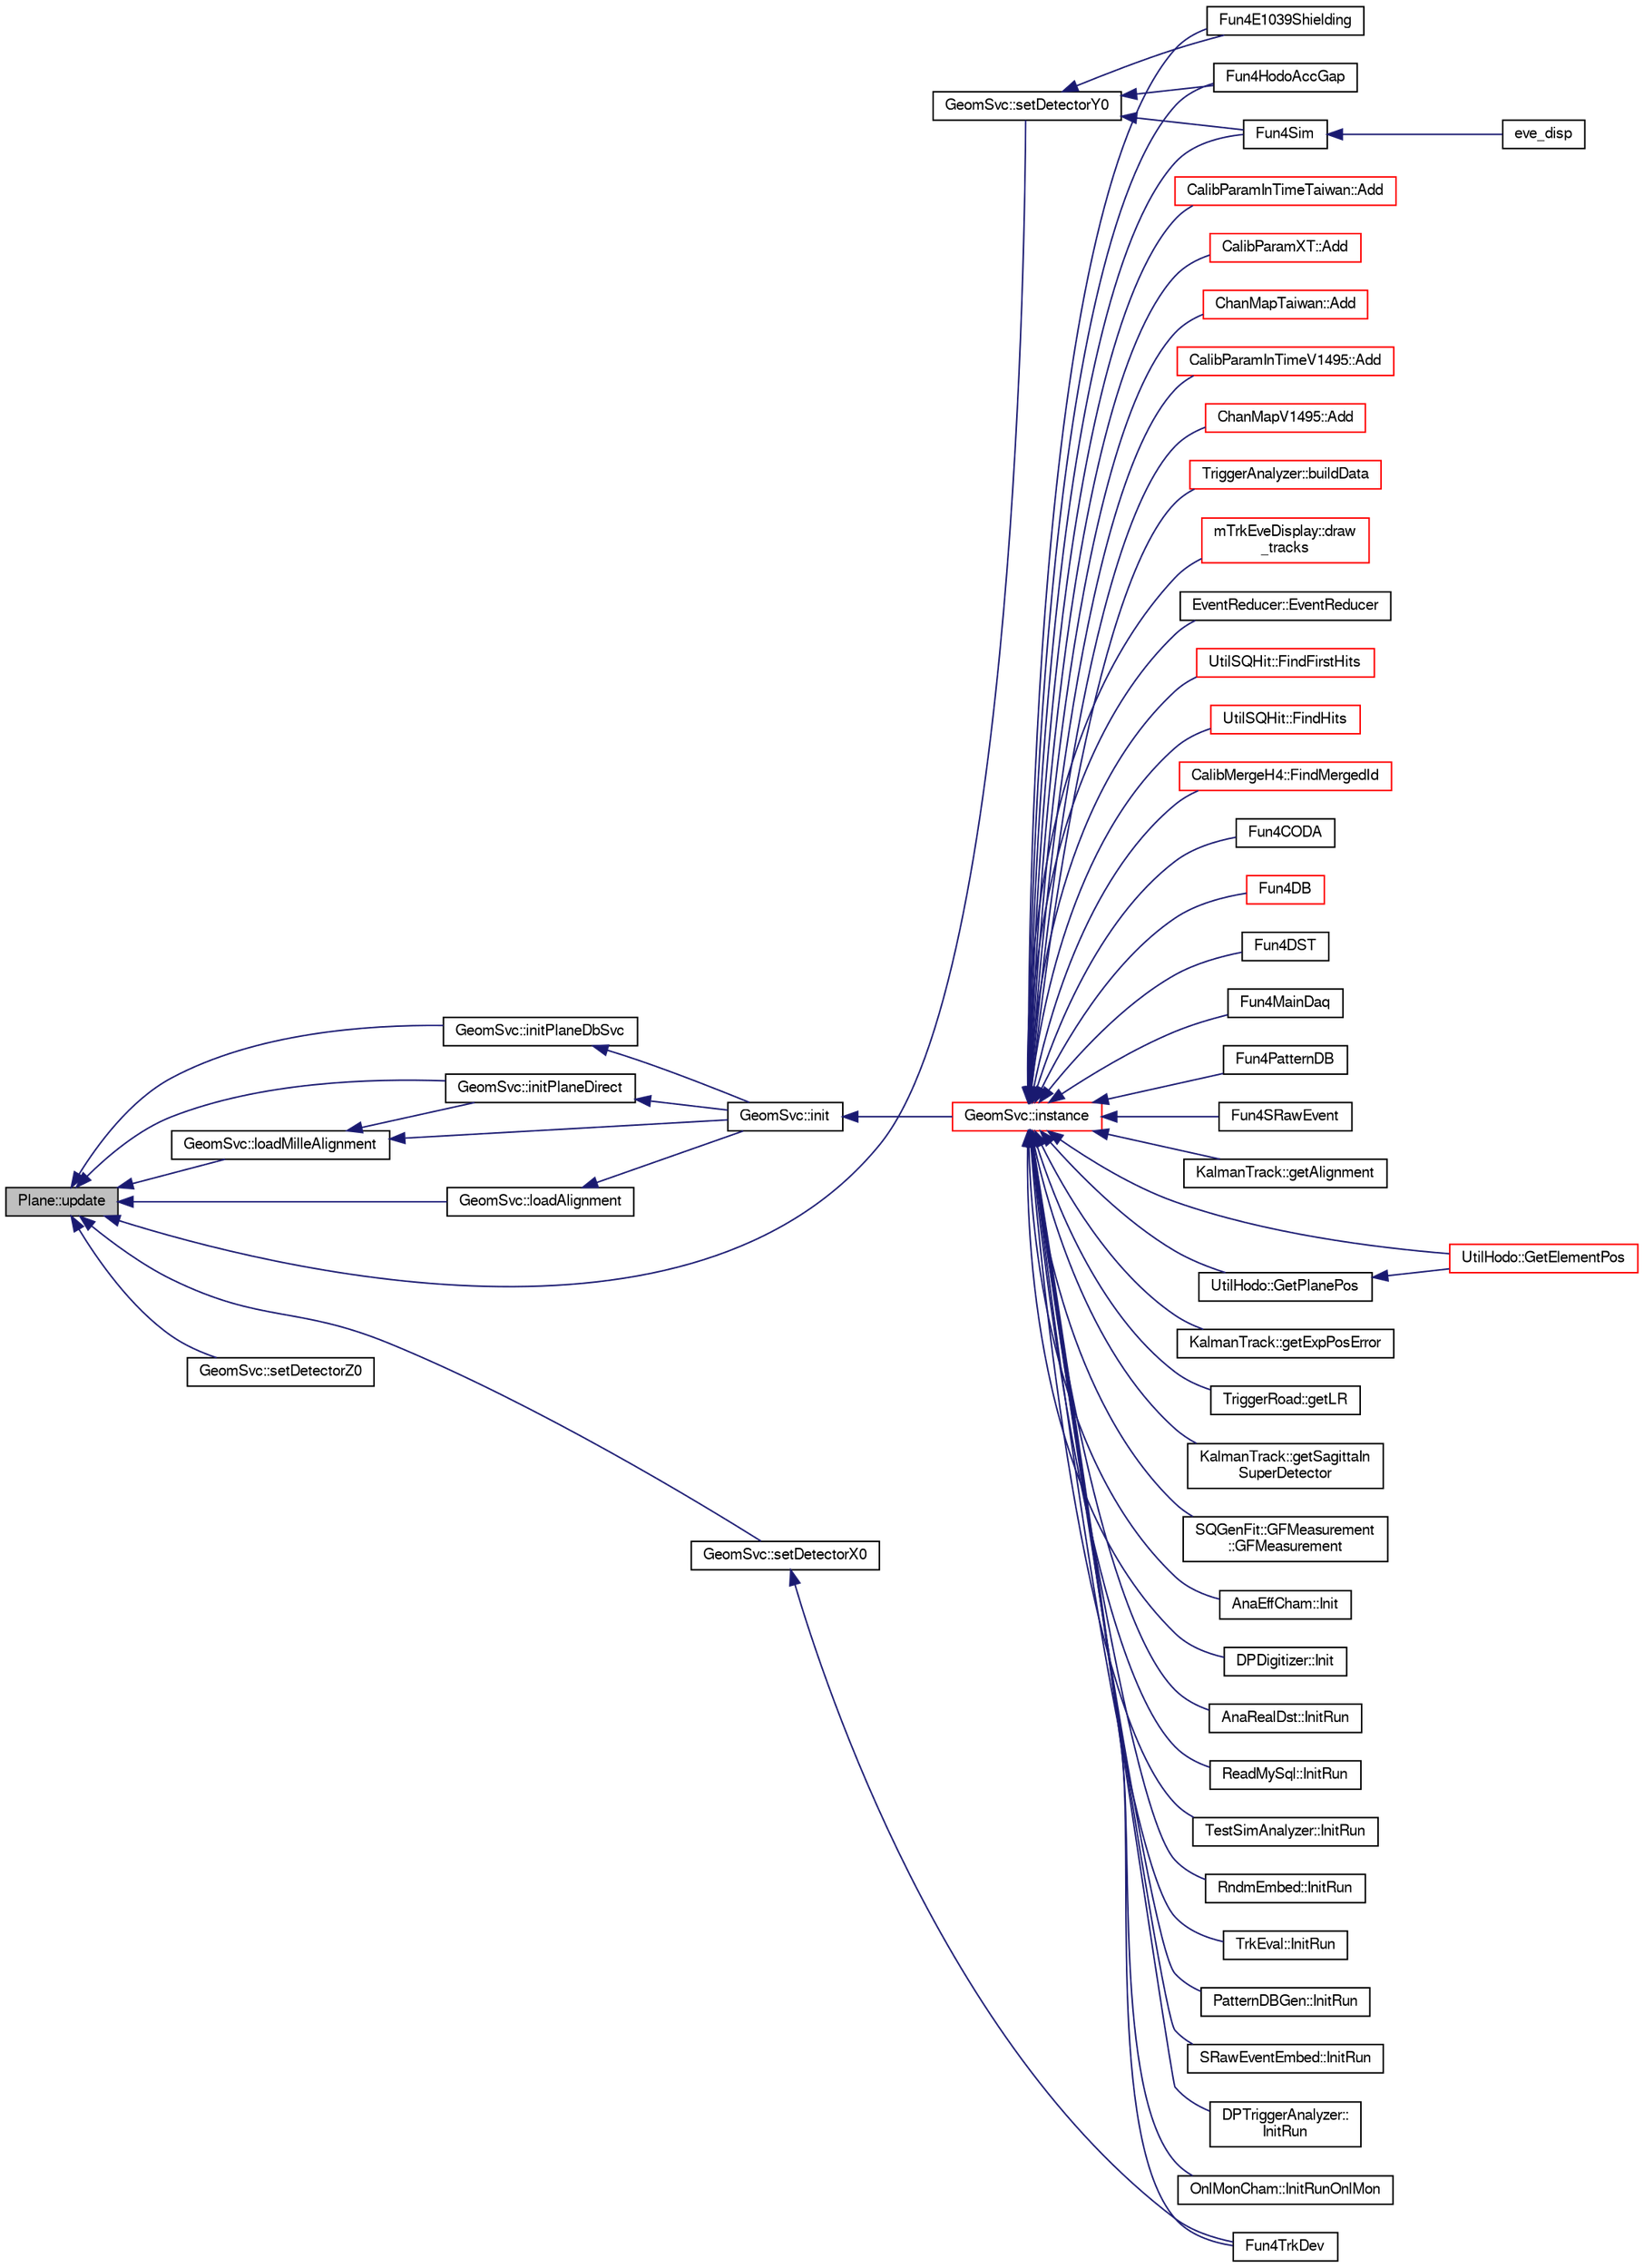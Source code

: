 digraph "Plane::update"
{
  bgcolor="transparent";
  edge [fontname="FreeSans",fontsize="10",labelfontname="FreeSans",labelfontsize="10"];
  node [fontname="FreeSans",fontsize="10",shape=record];
  rankdir="LR";
  Node1 [label="Plane::update",height=0.2,width=0.4,color="black", fillcolor="grey75", style="filled" fontcolor="black"];
  Node1 -> Node2 [dir="back",color="midnightblue",fontsize="10",style="solid",fontname="FreeSans"];
  Node2 [label="GeomSvc::initPlaneDbSvc",height=0.2,width=0.4,color="black",URL="$d0/da0/classGeomSvc.html#adbe1473f9b3a8ff942da8d7d8ee28322"];
  Node2 -> Node3 [dir="back",color="midnightblue",fontsize="10",style="solid",fontname="FreeSans"];
  Node3 [label="GeomSvc::init",height=0.2,width=0.4,color="black",URL="$d0/da0/classGeomSvc.html#a96ec4efc82cbaed0b5623e4dd69385b6",tooltip="Initialization, either from MySQL or from ascii file. "];
  Node3 -> Node4 [dir="back",color="midnightblue",fontsize="10",style="solid",fontname="FreeSans"];
  Node4 [label="GeomSvc::instance",height=0.2,width=0.4,color="red",URL="$d0/da0/classGeomSvc.html#a2b7ecf5467120206b9479654c48ad7c4",tooltip="singlton instance "];
  Node4 -> Node5 [dir="back",color="midnightblue",fontsize="10",style="solid",fontname="FreeSans"];
  Node5 [label="CalibParamInTimeTaiwan::Add",height=0.2,width=0.4,color="red",URL="$d7/dec/classCalibParamInTimeTaiwan.html#a1864ffda0e47eb50d37155b015ab41e3"];
  Node4 -> Node6 [dir="back",color="midnightblue",fontsize="10",style="solid",fontname="FreeSans"];
  Node6 [label="CalibParamXT::Add",height=0.2,width=0.4,color="red",URL="$da/d44/classCalibParamXT.html#a32a4f4fd39fdaf747ae045e46e58dd0e"];
  Node4 -> Node7 [dir="back",color="midnightblue",fontsize="10",style="solid",fontname="FreeSans"];
  Node7 [label="ChanMapTaiwan::Add",height=0.2,width=0.4,color="red",URL="$d3/d21/classChanMapTaiwan.html#a935b6903c5a4e4476f295f6a74185ec1"];
  Node4 -> Node8 [dir="back",color="midnightblue",fontsize="10",style="solid",fontname="FreeSans"];
  Node8 [label="CalibParamInTimeV1495::Add",height=0.2,width=0.4,color="red",URL="$d0/dd2/classCalibParamInTimeV1495.html#ac884b85f75be97c5e9739672aad4daa5"];
  Node4 -> Node9 [dir="back",color="midnightblue",fontsize="10",style="solid",fontname="FreeSans"];
  Node9 [label="ChanMapV1495::Add",height=0.2,width=0.4,color="red",URL="$d2/d4f/classChanMapV1495.html#a9d862c27c34e68d981207daaf607643c"];
  Node4 -> Node10 [dir="back",color="midnightblue",fontsize="10",style="solid",fontname="FreeSans"];
  Node10 [label="TriggerAnalyzer::buildData",height=0.2,width=0.4,color="red",URL="$d6/deb/classTriggerAnalyzer.html#a095d42811ed0348e26a4e42b1cc12d49"];
  Node4 -> Node11 [dir="back",color="midnightblue",fontsize="10",style="solid",fontname="FreeSans"];
  Node11 [label="mTrkEveDisplay::draw\l_tracks",height=0.2,width=0.4,color="red",URL="$d3/de7/classmTrkEveDisplay.html#a9dccd02ff8c77a1e34236d4575644100"];
  Node4 -> Node12 [dir="back",color="midnightblue",fontsize="10",style="solid",fontname="FreeSans"];
  Node12 [label="EventReducer::EventReducer",height=0.2,width=0.4,color="black",URL="$d5/dda/classEventReducer.html#a561a06dc56cee12696d12ba18d207433"];
  Node4 -> Node13 [dir="back",color="midnightblue",fontsize="10",style="solid",fontname="FreeSans"];
  Node13 [label="UtilSQHit::FindFirstHits",height=0.2,width=0.4,color="red",URL="$d0/dc5/namespaceUtilSQHit.html#abdff6fa42902fb1c95f27ed88e61e3f0"];
  Node4 -> Node14 [dir="back",color="midnightblue",fontsize="10",style="solid",fontname="FreeSans"];
  Node14 [label="UtilSQHit::FindHits",height=0.2,width=0.4,color="red",URL="$d0/dc5/namespaceUtilSQHit.html#aca695e2deb5df31564d6f1601816fe9e"];
  Node4 -> Node15 [dir="back",color="midnightblue",fontsize="10",style="solid",fontname="FreeSans"];
  Node15 [label="CalibMergeH4::FindMergedId",height=0.2,width=0.4,color="red",URL="$df/d49/classCalibMergeH4.html#a651755d39b1030cacdbf52a52ef67c63"];
  Node4 -> Node16 [dir="back",color="midnightblue",fontsize="10",style="solid",fontname="FreeSans"];
  Node16 [label="Fun4CODA",height=0.2,width=0.4,color="black",URL="$db/dbe/Fun4CODA_8C.html#a1bbee777074605aa2a59ddf9b2b52742"];
  Node4 -> Node17 [dir="back",color="midnightblue",fontsize="10",style="solid",fontname="FreeSans"];
  Node17 [label="Fun4DB",height=0.2,width=0.4,color="red",URL="$df/dc0/Fun4DB_8C.html#a156048b96f7485e3cc410afbc05fc286"];
  Node4 -> Node18 [dir="back",color="midnightblue",fontsize="10",style="solid",fontname="FreeSans"];
  Node18 [label="Fun4DST",height=0.2,width=0.4,color="black",URL="$de/daf/Fun4DST_8C.html#a6a43c5ad028285b022976fa872e60cbc"];
  Node4 -> Node19 [dir="back",color="midnightblue",fontsize="10",style="solid",fontname="FreeSans"];
  Node19 [label="Fun4E1039Shielding",height=0.2,width=0.4,color="black",URL="$d2/d24/Fun4E1039Shielding_8C.html#a42592782dd55d6e219305ff678a00dc2"];
  Node4 -> Node20 [dir="back",color="midnightblue",fontsize="10",style="solid",fontname="FreeSans"];
  Node20 [label="Fun4HodoAccGap",height=0.2,width=0.4,color="black",URL="$d6/d6a/Fun4HodoAccGap_8C.html#a7aaa0687f144d5e7b417d7e9ac5f36da"];
  Node4 -> Node21 [dir="back",color="midnightblue",fontsize="10",style="solid",fontname="FreeSans"];
  Node21 [label="Fun4MainDaq",height=0.2,width=0.4,color="black",URL="$de/d00/e1039-analysis_2OnlMonDev_2Fun4MainDaq_8C.html#ac28bfcc626ab9a3b0aea03bad954a5e5"];
  Node4 -> Node22 [dir="back",color="midnightblue",fontsize="10",style="solid",fontname="FreeSans"];
  Node22 [label="Fun4PatternDB",height=0.2,width=0.4,color="black",URL="$d7/d66/Fun4PatternDB_8C.html#a9e68afec0dfdd12961d550386529d5eb"];
  Node4 -> Node23 [dir="back",color="midnightblue",fontsize="10",style="solid",fontname="FreeSans"];
  Node23 [label="Fun4Sim",height=0.2,width=0.4,color="black",URL="$d7/d65/e1039-core_2macros_2Fun4Sim_8C.html#a5e9276116ae0064f58b288a1e0e4e3db"];
  Node23 -> Node24 [dir="back",color="midnightblue",fontsize="10",style="solid",fontname="FreeSans"];
  Node24 [label="eve_disp",height=0.2,width=0.4,color="black",URL="$d2/d96/eve__disp_8C.html#abeb034dea489ef1866373d2464ec5721"];
  Node4 -> Node25 [dir="back",color="midnightblue",fontsize="10",style="solid",fontname="FreeSans"];
  Node25 [label="Fun4SRawEvent",height=0.2,width=0.4,color="black",URL="$d8/de7/Fun4SRawEvent_8C.html#aaa9bb2e956ce860a8cb6e7845bcc4ed5"];
  Node4 -> Node26 [dir="back",color="midnightblue",fontsize="10",style="solid",fontname="FreeSans"];
  Node26 [label="Fun4TrkDev",height=0.2,width=0.4,color="black",URL="$d2/d3a/Fun4TrkDev_8C.html#abd98cf50196a6ad7cb2289d1f0442b73"];
  Node4 -> Node27 [dir="back",color="midnightblue",fontsize="10",style="solid",fontname="FreeSans"];
  Node27 [label="KalmanTrack::getAlignment",height=0.2,width=0.4,color="black",URL="$d9/dc3/classKalmanTrack.html#a130df9a64175b4854a25f0de3120cf91"];
  Node4 -> Node28 [dir="back",color="midnightblue",fontsize="10",style="solid",fontname="FreeSans"];
  Node28 [label="UtilHodo::GetElementPos",height=0.2,width=0.4,color="red",URL="$d9/d7c/namespaceUtilHodo.html#aa969bb67fd62bb607c12ca68a992c69a"];
  Node4 -> Node29 [dir="back",color="midnightblue",fontsize="10",style="solid",fontname="FreeSans"];
  Node29 [label="KalmanTrack::getExpPosError",height=0.2,width=0.4,color="black",URL="$d9/dc3/classKalmanTrack.html#abfa2e153a77c41a07e0821aaed4ec834"];
  Node4 -> Node30 [dir="back",color="midnightblue",fontsize="10",style="solid",fontname="FreeSans"];
  Node30 [label="TriggerRoad::getLR",height=0.2,width=0.4,color="black",URL="$d5/d72/classTriggerRoad.html#a427d8d8c38db73607327ca6ae3b389b4"];
  Node4 -> Node31 [dir="back",color="midnightblue",fontsize="10",style="solid",fontname="FreeSans"];
  Node31 [label="UtilHodo::GetPlanePos",height=0.2,width=0.4,color="black",URL="$d9/d7c/namespaceUtilHodo.html#a1b46f5fa340d48eb176f18d4f87bf7d2"];
  Node31 -> Node28 [dir="back",color="midnightblue",fontsize="10",style="solid",fontname="FreeSans"];
  Node4 -> Node32 [dir="back",color="midnightblue",fontsize="10",style="solid",fontname="FreeSans"];
  Node32 [label="KalmanTrack::getSagittaIn\lSuperDetector",height=0.2,width=0.4,color="black",URL="$d9/dc3/classKalmanTrack.html#ac73a7ff611d9b0a7cf77eb1775901036"];
  Node4 -> Node33 [dir="back",color="midnightblue",fontsize="10",style="solid",fontname="FreeSans"];
  Node33 [label="SQGenFit::GFMeasurement\l::GFMeasurement",height=0.2,width=0.4,color="black",URL="$d4/d9d/classSQGenFit_1_1GFMeasurement.html#ae83ac0b6a0fe46329ba41826b3922ea4"];
  Node4 -> Node34 [dir="back",color="midnightblue",fontsize="10",style="solid",fontname="FreeSans"];
  Node34 [label="AnaEffCham::Init",height=0.2,width=0.4,color="black",URL="$db/d63/classAnaEffCham.html#a021930645fd4860443e719041e2c1604"];
  Node4 -> Node35 [dir="back",color="midnightblue",fontsize="10",style="solid",fontname="FreeSans"];
  Node35 [label="DPDigitizer::Init",height=0.2,width=0.4,color="black",URL="$d6/d98/classDPDigitizer.html#a4b1a5b0ce0dc72295a82b03060b03b3a"];
  Node4 -> Node36 [dir="back",color="midnightblue",fontsize="10",style="solid",fontname="FreeSans"];
  Node36 [label="AnaRealDst::InitRun",height=0.2,width=0.4,color="black",URL="$d0/d63/classAnaRealDst.html#a0e3d58e69746659214a73bb9460ae7d7"];
  Node4 -> Node37 [dir="back",color="midnightblue",fontsize="10",style="solid",fontname="FreeSans"];
  Node37 [label="ReadMySql::InitRun",height=0.2,width=0.4,color="black",URL="$db/dda/classReadMySql.html#ab73b7895d9b3e258b58f31b66b93a827"];
  Node4 -> Node38 [dir="back",color="midnightblue",fontsize="10",style="solid",fontname="FreeSans"];
  Node38 [label="TestSimAnalyzer::InitRun",height=0.2,width=0.4,color="black",URL="$d6/d20/classTestSimAnalyzer.html#ae8f798f09366d821d98ff2a98e971146"];
  Node4 -> Node39 [dir="back",color="midnightblue",fontsize="10",style="solid",fontname="FreeSans"];
  Node39 [label="RndmEmbed::InitRun",height=0.2,width=0.4,color="black",URL="$d9/d0c/classRndmEmbed.html#a5cb455956c81cb828949df893636ae4f"];
  Node4 -> Node40 [dir="back",color="midnightblue",fontsize="10",style="solid",fontname="FreeSans"];
  Node40 [label="TrkEval::InitRun",height=0.2,width=0.4,color="black",URL="$de/d2f/classTrkEval.html#a4e05fcd4f4c77fbd435eadc894c931d6"];
  Node4 -> Node41 [dir="back",color="midnightblue",fontsize="10",style="solid",fontname="FreeSans"];
  Node41 [label="PatternDBGen::InitRun",height=0.2,width=0.4,color="black",URL="$de/d1e/classPatternDBGen.html#a87e612e5216817601f5f3d8a94fca218"];
  Node4 -> Node42 [dir="back",color="midnightblue",fontsize="10",style="solid",fontname="FreeSans"];
  Node42 [label="SRawEventEmbed::InitRun",height=0.2,width=0.4,color="black",URL="$d4/d36/classSRawEventEmbed.html#a2eb8e21f569c277ccdac2aedbd29aaf7"];
  Node4 -> Node43 [dir="back",color="midnightblue",fontsize="10",style="solid",fontname="FreeSans"];
  Node43 [label="DPTriggerAnalyzer::\lInitRun",height=0.2,width=0.4,color="black",URL="$d8/dda/classDPTriggerAnalyzer.html#a1e285dfeac51e81a9d802261338e4ee3",tooltip="module initialization "];
  Node4 -> Node44 [dir="back",color="midnightblue",fontsize="10",style="solid",fontname="FreeSans"];
  Node44 [label="OnlMonCham::InitRunOnlMon",height=0.2,width=0.4,color="black",URL="$db/d15/classOnlMonCham.html#aaf9e68b3b806ed449fb7d5e3e54b03cd"];
  Node1 -> Node45 [dir="back",color="midnightblue",fontsize="10",style="solid",fontname="FreeSans"];
  Node45 [label="GeomSvc::initPlaneDirect",height=0.2,width=0.4,color="black",URL="$d0/da0/classGeomSvc.html#a0d550b9f787318d57cdae9db2d04d6fb"];
  Node45 -> Node3 [dir="back",color="midnightblue",fontsize="10",style="solid",fontname="FreeSans"];
  Node1 -> Node46 [dir="back",color="midnightblue",fontsize="10",style="solid",fontname="FreeSans"];
  Node46 [label="GeomSvc::loadAlignment",height=0.2,width=0.4,color="black",URL="$d0/da0/classGeomSvc.html#ab6c810e39b86ce66a4be6a596b4d54b8"];
  Node46 -> Node3 [dir="back",color="midnightblue",fontsize="10",style="solid",fontname="FreeSans"];
  Node1 -> Node47 [dir="back",color="midnightblue",fontsize="10",style="solid",fontname="FreeSans"];
  Node47 [label="GeomSvc::loadMilleAlignment",height=0.2,width=0.4,color="black",URL="$d0/da0/classGeomSvc.html#a418543d7b33fc95092b2cd4a7496f1b8"];
  Node47 -> Node3 [dir="back",color="midnightblue",fontsize="10",style="solid",fontname="FreeSans"];
  Node47 -> Node45 [dir="back",color="midnightblue",fontsize="10",style="solid",fontname="FreeSans"];
  Node1 -> Node48 [dir="back",color="midnightblue",fontsize="10",style="solid",fontname="FreeSans"];
  Node48 [label="GeomSvc::setDetectorX0",height=0.2,width=0.4,color="black",URL="$d0/da0/classGeomSvc.html#a83de39a3aa516bf7e3aa3e25048ab7c9",tooltip="TODO temp solution to overwrite the y0 of a plane. "];
  Node48 -> Node26 [dir="back",color="midnightblue",fontsize="10",style="solid",fontname="FreeSans"];
  Node1 -> Node49 [dir="back",color="midnightblue",fontsize="10",style="solid",fontname="FreeSans"];
  Node49 [label="GeomSvc::setDetectorY0",height=0.2,width=0.4,color="black",URL="$d0/da0/classGeomSvc.html#a651c79fd03b0be87521ffdd1a7e30492"];
  Node49 -> Node19 [dir="back",color="midnightblue",fontsize="10",style="solid",fontname="FreeSans"];
  Node49 -> Node20 [dir="back",color="midnightblue",fontsize="10",style="solid",fontname="FreeSans"];
  Node49 -> Node23 [dir="back",color="midnightblue",fontsize="10",style="solid",fontname="FreeSans"];
  Node1 -> Node50 [dir="back",color="midnightblue",fontsize="10",style="solid",fontname="FreeSans"];
  Node50 [label="GeomSvc::setDetectorZ0",height=0.2,width=0.4,color="black",URL="$d0/da0/classGeomSvc.html#a154aeef3342dac83dc1e13499bcec39f"];
}
